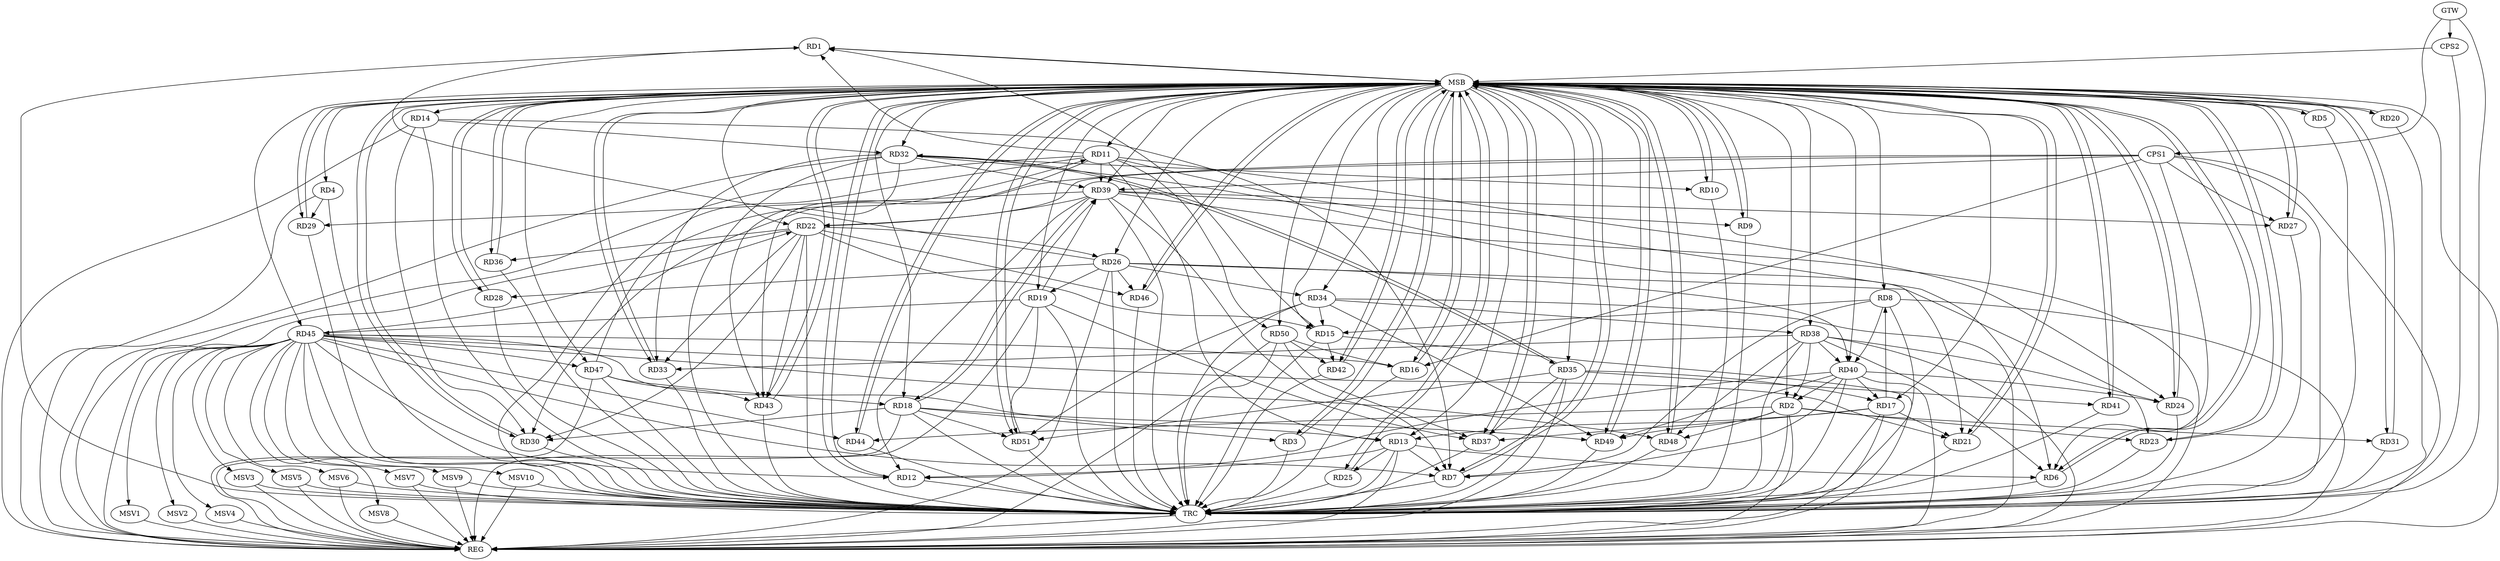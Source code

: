 strict digraph G {
  RD1 [ label="RD1" ];
  RD2 [ label="RD2" ];
  RD3 [ label="RD3" ];
  RD4 [ label="RD4" ];
  RD5 [ label="RD5" ];
  RD6 [ label="RD6" ];
  RD7 [ label="RD7" ];
  RD8 [ label="RD8" ];
  RD9 [ label="RD9" ];
  RD10 [ label="RD10" ];
  RD11 [ label="RD11" ];
  RD12 [ label="RD12" ];
  RD13 [ label="RD13" ];
  RD14 [ label="RD14" ];
  RD15 [ label="RD15" ];
  RD16 [ label="RD16" ];
  RD17 [ label="RD17" ];
  RD18 [ label="RD18" ];
  RD19 [ label="RD19" ];
  RD20 [ label="RD20" ];
  RD21 [ label="RD21" ];
  RD22 [ label="RD22" ];
  RD23 [ label="RD23" ];
  RD24 [ label="RD24" ];
  RD25 [ label="RD25" ];
  RD26 [ label="RD26" ];
  RD27 [ label="RD27" ];
  RD28 [ label="RD28" ];
  RD29 [ label="RD29" ];
  RD30 [ label="RD30" ];
  RD31 [ label="RD31" ];
  RD32 [ label="RD32" ];
  RD33 [ label="RD33" ];
  RD34 [ label="RD34" ];
  RD35 [ label="RD35" ];
  RD36 [ label="RD36" ];
  RD37 [ label="RD37" ];
  RD38 [ label="RD38" ];
  RD39 [ label="RD39" ];
  RD40 [ label="RD40" ];
  RD41 [ label="RD41" ];
  RD42 [ label="RD42" ];
  RD43 [ label="RD43" ];
  RD44 [ label="RD44" ];
  RD45 [ label="RD45" ];
  RD46 [ label="RD46" ];
  RD47 [ label="RD47" ];
  RD48 [ label="RD48" ];
  RD49 [ label="RD49" ];
  RD50 [ label="RD50" ];
  RD51 [ label="RD51" ];
  CPS1 [ label="CPS1" ];
  CPS2 [ label="CPS2" ];
  GTW [ label="GTW" ];
  REG [ label="REG" ];
  MSB [ label="MSB" ];
  TRC [ label="TRC" ];
  MSV1 [ label="MSV1" ];
  MSV2 [ label="MSV2" ];
  MSV3 [ label="MSV3" ];
  MSV4 [ label="MSV4" ];
  MSV5 [ label="MSV5" ];
  MSV6 [ label="MSV6" ];
  MSV7 [ label="MSV7" ];
  MSV8 [ label="MSV8" ];
  MSV9 [ label="MSV9" ];
  MSV10 [ label="MSV10" ];
  RD11 -> RD1;
  RD15 -> RD1;
  RD26 -> RD1;
  RD2 -> RD23;
  RD2 -> RD31;
  RD38 -> RD2;
  RD40 -> RD2;
  RD2 -> RD44;
  RD2 -> RD48;
  RD2 -> RD49;
  RD18 -> RD3;
  RD4 -> RD29;
  RD11 -> RD6;
  RD13 -> RD6;
  RD38 -> RD6;
  RD8 -> RD7;
  RD13 -> RD7;
  RD14 -> RD7;
  RD39 -> RD7;
  RD40 -> RD7;
  RD45 -> RD7;
  RD8 -> RD15;
  RD17 -> RD8;
  RD8 -> RD40;
  RD39 -> RD9;
  RD32 -> RD10;
  RD11 -> RD13;
  RD11 -> RD24;
  RD11 -> RD39;
  RD11 -> RD43;
  RD47 -> RD11;
  RD11 -> RD50;
  RD13 -> RD12;
  RD39 -> RD12;
  RD40 -> RD12;
  RD45 -> RD12;
  RD17 -> RD13;
  RD13 -> RD25;
  RD45 -> RD13;
  RD14 -> RD30;
  RD14 -> RD32;
  RD22 -> RD15;
  RD34 -> RD15;
  RD15 -> RD42;
  RD45 -> RD16;
  RD50 -> RD16;
  RD17 -> RD21;
  RD35 -> RD17;
  RD17 -> RD37;
  RD40 -> RD17;
  RD18 -> RD30;
  RD18 -> RD39;
  RD39 -> RD18;
  RD47 -> RD18;
  RD18 -> RD49;
  RD18 -> RD51;
  RD26 -> RD19;
  RD19 -> RD37;
  RD19 -> RD39;
  RD19 -> RD45;
  RD19 -> RD51;
  RD32 -> RD21;
  RD45 -> RD21;
  RD22 -> RD26;
  RD22 -> RD30;
  RD22 -> RD33;
  RD22 -> RD36;
  RD39 -> RD22;
  RD22 -> RD43;
  RD45 -> RD22;
  RD22 -> RD46;
  RD26 -> RD23;
  RD38 -> RD24;
  RD40 -> RD24;
  RD26 -> RD28;
  RD26 -> RD34;
  RD26 -> RD40;
  RD26 -> RD46;
  RD39 -> RD27;
  RD39 -> RD29;
  RD32 -> RD33;
  RD32 -> RD35;
  RD35 -> RD32;
  RD32 -> RD39;
  RD32 -> RD43;
  RD38 -> RD33;
  RD34 -> RD38;
  RD34 -> RD49;
  RD34 -> RD51;
  RD35 -> RD37;
  RD35 -> RD41;
  RD35 -> RD51;
  RD50 -> RD37;
  RD38 -> RD40;
  RD38 -> RD48;
  RD40 -> RD49;
  RD50 -> RD42;
  RD47 -> RD43;
  RD45 -> RD44;
  RD45 -> RD47;
  RD45 -> RD48;
  CPS1 -> RD27;
  CPS1 -> RD6;
  CPS1 -> RD22;
  CPS1 -> RD30;
  CPS1 -> RD16;
  CPS1 -> RD39;
  GTW -> CPS1;
  GTW -> CPS2;
  RD2 -> REG;
  RD4 -> REG;
  RD8 -> REG;
  RD11 -> REG;
  RD13 -> REG;
  RD14 -> REG;
  RD15 -> REG;
  RD17 -> REG;
  RD18 -> REG;
  RD19 -> REG;
  RD22 -> REG;
  RD26 -> REG;
  RD32 -> REG;
  RD34 -> REG;
  RD35 -> REG;
  RD38 -> REG;
  RD39 -> REG;
  RD40 -> REG;
  RD45 -> REG;
  RD47 -> REG;
  RD50 -> REG;
  CPS1 -> REG;
  RD1 -> MSB;
  MSB -> RD14;
  MSB -> RD22;
  MSB -> RD51;
  MSB -> REG;
  RD3 -> MSB;
  MSB -> RD24;
  MSB -> RD25;
  MSB -> RD37;
  MSB -> RD39;
  MSB -> RD40;
  MSB -> RD41;
  MSB -> RD48;
  RD5 -> MSB;
  MSB -> RD9;
  MSB -> RD10;
  MSB -> RD23;
  MSB -> RD27;
  MSB -> RD32;
  RD6 -> MSB;
  MSB -> RD4;
  MSB -> RD8;
  MSB -> RD28;
  RD7 -> MSB;
  MSB -> RD26;
  RD9 -> MSB;
  MSB -> RD11;
  MSB -> RD12;
  MSB -> RD19;
  MSB -> RD35;
  MSB -> RD38;
  RD10 -> MSB;
  MSB -> RD2;
  MSB -> RD6;
  MSB -> RD7;
  MSB -> RD36;
  RD12 -> MSB;
  MSB -> RD17;
  RD16 -> MSB;
  MSB -> RD3;
  RD20 -> MSB;
  MSB -> RD33;
  RD21 -> MSB;
  RD23 -> MSB;
  MSB -> RD13;
  MSB -> RD15;
  MSB -> RD16;
  MSB -> RD47;
  RD24 -> MSB;
  MSB -> RD42;
  RD25 -> MSB;
  MSB -> RD1;
  MSB -> RD29;
  MSB -> RD50;
  RD27 -> MSB;
  MSB -> RD46;
  RD28 -> MSB;
  MSB -> RD31;
  MSB -> RD49;
  RD29 -> MSB;
  RD30 -> MSB;
  MSB -> RD20;
  MSB -> RD44;
  RD31 -> MSB;
  RD33 -> MSB;
  MSB -> RD30;
  MSB -> RD45;
  RD36 -> MSB;
  MSB -> RD18;
  RD37 -> MSB;
  MSB -> RD21;
  RD41 -> MSB;
  RD42 -> MSB;
  MSB -> RD34;
  RD43 -> MSB;
  MSB -> RD5;
  RD44 -> MSB;
  RD46 -> MSB;
  RD48 -> MSB;
  MSB -> RD43;
  RD49 -> MSB;
  RD51 -> MSB;
  CPS2 -> MSB;
  RD1 -> TRC;
  RD2 -> TRC;
  RD3 -> TRC;
  RD4 -> TRC;
  RD5 -> TRC;
  RD6 -> TRC;
  RD7 -> TRC;
  RD8 -> TRC;
  RD9 -> TRC;
  RD10 -> TRC;
  RD11 -> TRC;
  RD12 -> TRC;
  RD13 -> TRC;
  RD14 -> TRC;
  RD15 -> TRC;
  RD16 -> TRC;
  RD17 -> TRC;
  RD18 -> TRC;
  RD19 -> TRC;
  RD20 -> TRC;
  RD21 -> TRC;
  RD22 -> TRC;
  RD23 -> TRC;
  RD24 -> TRC;
  RD25 -> TRC;
  RD26 -> TRC;
  RD27 -> TRC;
  RD28 -> TRC;
  RD29 -> TRC;
  RD30 -> TRC;
  RD31 -> TRC;
  RD32 -> TRC;
  RD33 -> TRC;
  RD34 -> TRC;
  RD35 -> TRC;
  RD36 -> TRC;
  RD37 -> TRC;
  RD38 -> TRC;
  RD39 -> TRC;
  RD40 -> TRC;
  RD41 -> TRC;
  RD42 -> TRC;
  RD43 -> TRC;
  RD44 -> TRC;
  RD45 -> TRC;
  RD46 -> TRC;
  RD47 -> TRC;
  RD48 -> TRC;
  RD49 -> TRC;
  RD50 -> TRC;
  RD51 -> TRC;
  CPS1 -> TRC;
  CPS2 -> TRC;
  GTW -> TRC;
  TRC -> REG;
  RD45 -> MSV1;
  RD45 -> MSV2;
  RD45 -> MSV3;
  RD45 -> MSV4;
  RD45 -> MSV5;
  MSV1 -> REG;
  MSV2 -> REG;
  MSV3 -> REG;
  MSV3 -> TRC;
  MSV4 -> REG;
  MSV5 -> REG;
  MSV5 -> TRC;
  RD45 -> MSV6;
  RD45 -> MSV7;
  MSV6 -> REG;
  MSV6 -> TRC;
  MSV7 -> REG;
  MSV7 -> TRC;
  RD45 -> MSV8;
  MSV8 -> REG;
  RD45 -> MSV9;
  RD45 -> MSV10;
  MSV9 -> REG;
  MSV9 -> TRC;
  MSV10 -> REG;
  MSV10 -> TRC;
}
